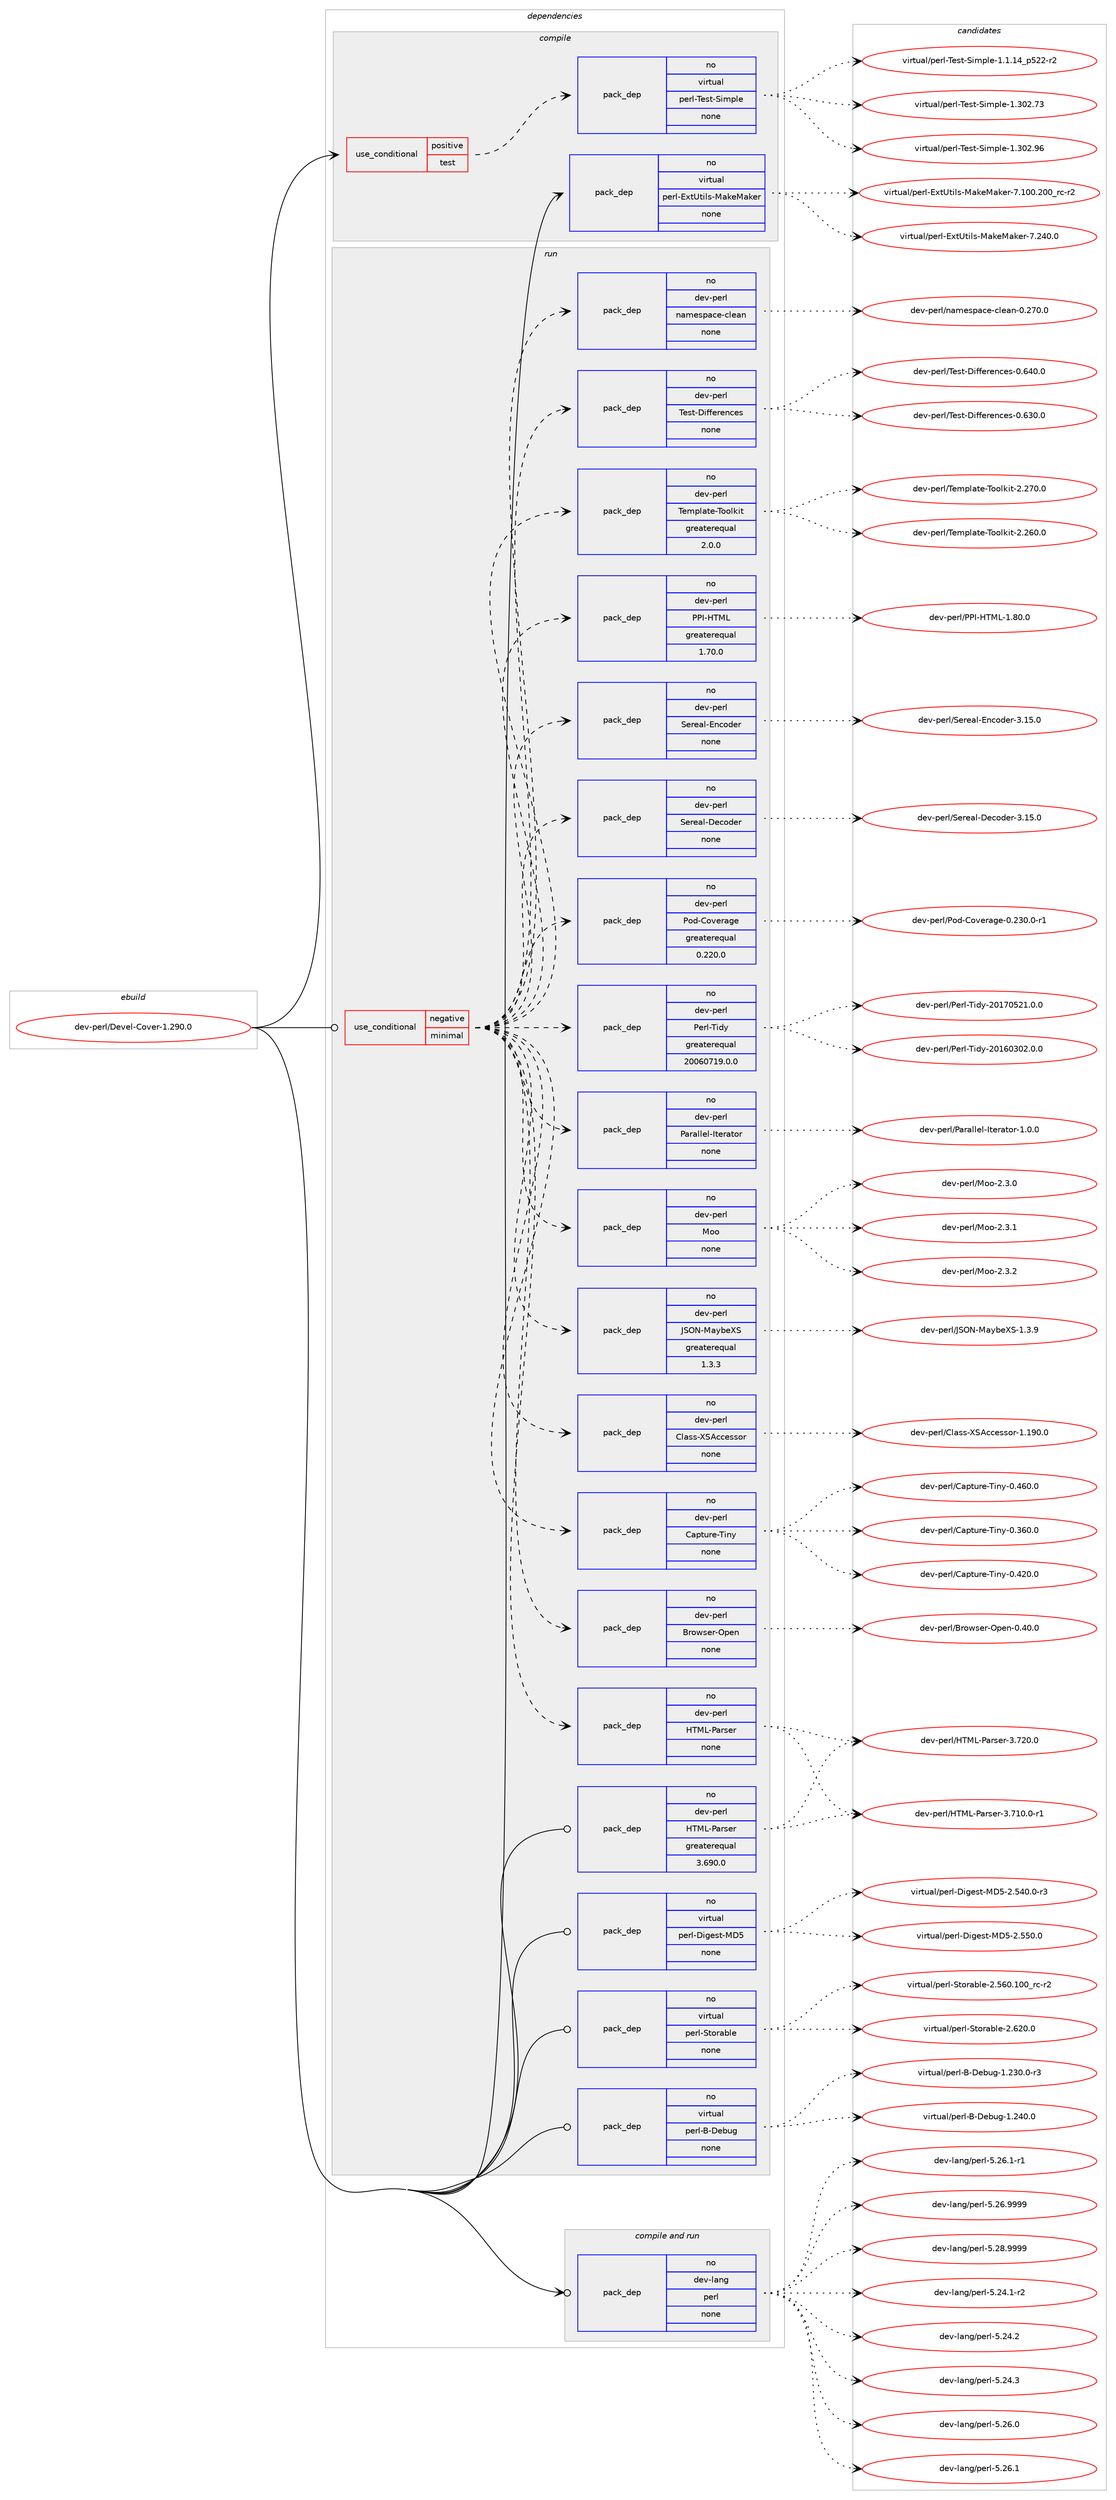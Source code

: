 digraph prolog {

# *************
# Graph options
# *************

newrank=true;
concentrate=true;
compound=true;
graph [rankdir=LR,fontname=Helvetica,fontsize=10,ranksep=1.5];#, ranksep=2.5, nodesep=0.2];
edge  [arrowhead=vee];
node  [fontname=Helvetica,fontsize=10];

# **********
# The ebuild
# **********

subgraph cluster_leftcol {
color=gray;
rank=same;
label=<<i>ebuild</i>>;
id [label="dev-perl/Devel-Cover-1.290.0", color=red, width=4, href="../dev-perl/Devel-Cover-1.290.0.svg"];
}

# ****************
# The dependencies
# ****************

subgraph cluster_midcol {
color=gray;
label=<<i>dependencies</i>>;
subgraph cluster_compile {
fillcolor="#eeeeee";
style=filled;
label=<<i>compile</i>>;
subgraph cond27078 {
dependency128640 [label=<<TABLE BORDER="0" CELLBORDER="1" CELLSPACING="0" CELLPADDING="4"><TR><TD ROWSPAN="3" CELLPADDING="10">use_conditional</TD></TR><TR><TD>positive</TD></TR><TR><TD>test</TD></TR></TABLE>>, shape=none, color=red];
subgraph pack97894 {
dependency128641 [label=<<TABLE BORDER="0" CELLBORDER="1" CELLSPACING="0" CELLPADDING="4" WIDTH="220"><TR><TD ROWSPAN="6" CELLPADDING="30">pack_dep</TD></TR><TR><TD WIDTH="110">no</TD></TR><TR><TD>virtual</TD></TR><TR><TD>perl-Test-Simple</TD></TR><TR><TD>none</TD></TR><TR><TD></TD></TR></TABLE>>, shape=none, color=blue];
}
dependency128640:e -> dependency128641:w [weight=20,style="dashed",arrowhead="vee"];
}
id:e -> dependency128640:w [weight=20,style="solid",arrowhead="vee"];
subgraph pack97895 {
dependency128642 [label=<<TABLE BORDER="0" CELLBORDER="1" CELLSPACING="0" CELLPADDING="4" WIDTH="220"><TR><TD ROWSPAN="6" CELLPADDING="30">pack_dep</TD></TR><TR><TD WIDTH="110">no</TD></TR><TR><TD>virtual</TD></TR><TR><TD>perl-ExtUtils-MakeMaker</TD></TR><TR><TD>none</TD></TR><TR><TD></TD></TR></TABLE>>, shape=none, color=blue];
}
id:e -> dependency128642:w [weight=20,style="solid",arrowhead="vee"];
}
subgraph cluster_compileandrun {
fillcolor="#eeeeee";
style=filled;
label=<<i>compile and run</i>>;
subgraph pack97896 {
dependency128643 [label=<<TABLE BORDER="0" CELLBORDER="1" CELLSPACING="0" CELLPADDING="4" WIDTH="220"><TR><TD ROWSPAN="6" CELLPADDING="30">pack_dep</TD></TR><TR><TD WIDTH="110">no</TD></TR><TR><TD>dev-lang</TD></TR><TR><TD>perl</TD></TR><TR><TD>none</TD></TR><TR><TD></TD></TR></TABLE>>, shape=none, color=blue];
}
id:e -> dependency128643:w [weight=20,style="solid",arrowhead="odotvee"];
}
subgraph cluster_run {
fillcolor="#eeeeee";
style=filled;
label=<<i>run</i>>;
subgraph cond27079 {
dependency128644 [label=<<TABLE BORDER="0" CELLBORDER="1" CELLSPACING="0" CELLPADDING="4"><TR><TD ROWSPAN="3" CELLPADDING="10">use_conditional</TD></TR><TR><TD>negative</TD></TR><TR><TD>minimal</TD></TR></TABLE>>, shape=none, color=red];
subgraph pack97897 {
dependency128645 [label=<<TABLE BORDER="0" CELLBORDER="1" CELLSPACING="0" CELLPADDING="4" WIDTH="220"><TR><TD ROWSPAN="6" CELLPADDING="30">pack_dep</TD></TR><TR><TD WIDTH="110">no</TD></TR><TR><TD>dev-perl</TD></TR><TR><TD>Browser-Open</TD></TR><TR><TD>none</TD></TR><TR><TD></TD></TR></TABLE>>, shape=none, color=blue];
}
dependency128644:e -> dependency128645:w [weight=20,style="dashed",arrowhead="vee"];
subgraph pack97898 {
dependency128646 [label=<<TABLE BORDER="0" CELLBORDER="1" CELLSPACING="0" CELLPADDING="4" WIDTH="220"><TR><TD ROWSPAN="6" CELLPADDING="30">pack_dep</TD></TR><TR><TD WIDTH="110">no</TD></TR><TR><TD>dev-perl</TD></TR><TR><TD>Capture-Tiny</TD></TR><TR><TD>none</TD></TR><TR><TD></TD></TR></TABLE>>, shape=none, color=blue];
}
dependency128644:e -> dependency128646:w [weight=20,style="dashed",arrowhead="vee"];
subgraph pack97899 {
dependency128647 [label=<<TABLE BORDER="0" CELLBORDER="1" CELLSPACING="0" CELLPADDING="4" WIDTH="220"><TR><TD ROWSPAN="6" CELLPADDING="30">pack_dep</TD></TR><TR><TD WIDTH="110">no</TD></TR><TR><TD>dev-perl</TD></TR><TR><TD>Class-XSAccessor</TD></TR><TR><TD>none</TD></TR><TR><TD></TD></TR></TABLE>>, shape=none, color=blue];
}
dependency128644:e -> dependency128647:w [weight=20,style="dashed",arrowhead="vee"];
subgraph pack97900 {
dependency128648 [label=<<TABLE BORDER="0" CELLBORDER="1" CELLSPACING="0" CELLPADDING="4" WIDTH="220"><TR><TD ROWSPAN="6" CELLPADDING="30">pack_dep</TD></TR><TR><TD WIDTH="110">no</TD></TR><TR><TD>dev-perl</TD></TR><TR><TD>HTML-Parser</TD></TR><TR><TD>none</TD></TR><TR><TD></TD></TR></TABLE>>, shape=none, color=blue];
}
dependency128644:e -> dependency128648:w [weight=20,style="dashed",arrowhead="vee"];
subgraph pack97901 {
dependency128649 [label=<<TABLE BORDER="0" CELLBORDER="1" CELLSPACING="0" CELLPADDING="4" WIDTH="220"><TR><TD ROWSPAN="6" CELLPADDING="30">pack_dep</TD></TR><TR><TD WIDTH="110">no</TD></TR><TR><TD>dev-perl</TD></TR><TR><TD>JSON-MaybeXS</TD></TR><TR><TD>greaterequal</TD></TR><TR><TD>1.3.3</TD></TR></TABLE>>, shape=none, color=blue];
}
dependency128644:e -> dependency128649:w [weight=20,style="dashed",arrowhead="vee"];
subgraph pack97902 {
dependency128650 [label=<<TABLE BORDER="0" CELLBORDER="1" CELLSPACING="0" CELLPADDING="4" WIDTH="220"><TR><TD ROWSPAN="6" CELLPADDING="30">pack_dep</TD></TR><TR><TD WIDTH="110">no</TD></TR><TR><TD>dev-perl</TD></TR><TR><TD>Moo</TD></TR><TR><TD>none</TD></TR><TR><TD></TD></TR></TABLE>>, shape=none, color=blue];
}
dependency128644:e -> dependency128650:w [weight=20,style="dashed",arrowhead="vee"];
subgraph pack97903 {
dependency128651 [label=<<TABLE BORDER="0" CELLBORDER="1" CELLSPACING="0" CELLPADDING="4" WIDTH="220"><TR><TD ROWSPAN="6" CELLPADDING="30">pack_dep</TD></TR><TR><TD WIDTH="110">no</TD></TR><TR><TD>dev-perl</TD></TR><TR><TD>Parallel-Iterator</TD></TR><TR><TD>none</TD></TR><TR><TD></TD></TR></TABLE>>, shape=none, color=blue];
}
dependency128644:e -> dependency128651:w [weight=20,style="dashed",arrowhead="vee"];
subgraph pack97904 {
dependency128652 [label=<<TABLE BORDER="0" CELLBORDER="1" CELLSPACING="0" CELLPADDING="4" WIDTH="220"><TR><TD ROWSPAN="6" CELLPADDING="30">pack_dep</TD></TR><TR><TD WIDTH="110">no</TD></TR><TR><TD>dev-perl</TD></TR><TR><TD>Perl-Tidy</TD></TR><TR><TD>greaterequal</TD></TR><TR><TD>20060719.0.0</TD></TR></TABLE>>, shape=none, color=blue];
}
dependency128644:e -> dependency128652:w [weight=20,style="dashed",arrowhead="vee"];
subgraph pack97905 {
dependency128653 [label=<<TABLE BORDER="0" CELLBORDER="1" CELLSPACING="0" CELLPADDING="4" WIDTH="220"><TR><TD ROWSPAN="6" CELLPADDING="30">pack_dep</TD></TR><TR><TD WIDTH="110">no</TD></TR><TR><TD>dev-perl</TD></TR><TR><TD>Pod-Coverage</TD></TR><TR><TD>greaterequal</TD></TR><TR><TD>0.220.0</TD></TR></TABLE>>, shape=none, color=blue];
}
dependency128644:e -> dependency128653:w [weight=20,style="dashed",arrowhead="vee"];
subgraph pack97906 {
dependency128654 [label=<<TABLE BORDER="0" CELLBORDER="1" CELLSPACING="0" CELLPADDING="4" WIDTH="220"><TR><TD ROWSPAN="6" CELLPADDING="30">pack_dep</TD></TR><TR><TD WIDTH="110">no</TD></TR><TR><TD>dev-perl</TD></TR><TR><TD>Sereal-Decoder</TD></TR><TR><TD>none</TD></TR><TR><TD></TD></TR></TABLE>>, shape=none, color=blue];
}
dependency128644:e -> dependency128654:w [weight=20,style="dashed",arrowhead="vee"];
subgraph pack97907 {
dependency128655 [label=<<TABLE BORDER="0" CELLBORDER="1" CELLSPACING="0" CELLPADDING="4" WIDTH="220"><TR><TD ROWSPAN="6" CELLPADDING="30">pack_dep</TD></TR><TR><TD WIDTH="110">no</TD></TR><TR><TD>dev-perl</TD></TR><TR><TD>Sereal-Encoder</TD></TR><TR><TD>none</TD></TR><TR><TD></TD></TR></TABLE>>, shape=none, color=blue];
}
dependency128644:e -> dependency128655:w [weight=20,style="dashed",arrowhead="vee"];
subgraph pack97908 {
dependency128656 [label=<<TABLE BORDER="0" CELLBORDER="1" CELLSPACING="0" CELLPADDING="4" WIDTH="220"><TR><TD ROWSPAN="6" CELLPADDING="30">pack_dep</TD></TR><TR><TD WIDTH="110">no</TD></TR><TR><TD>dev-perl</TD></TR><TR><TD>PPI-HTML</TD></TR><TR><TD>greaterequal</TD></TR><TR><TD>1.70.0</TD></TR></TABLE>>, shape=none, color=blue];
}
dependency128644:e -> dependency128656:w [weight=20,style="dashed",arrowhead="vee"];
subgraph pack97909 {
dependency128657 [label=<<TABLE BORDER="0" CELLBORDER="1" CELLSPACING="0" CELLPADDING="4" WIDTH="220"><TR><TD ROWSPAN="6" CELLPADDING="30">pack_dep</TD></TR><TR><TD WIDTH="110">no</TD></TR><TR><TD>dev-perl</TD></TR><TR><TD>Template-Toolkit</TD></TR><TR><TD>greaterequal</TD></TR><TR><TD>2.0.0</TD></TR></TABLE>>, shape=none, color=blue];
}
dependency128644:e -> dependency128657:w [weight=20,style="dashed",arrowhead="vee"];
subgraph pack97910 {
dependency128658 [label=<<TABLE BORDER="0" CELLBORDER="1" CELLSPACING="0" CELLPADDING="4" WIDTH="220"><TR><TD ROWSPAN="6" CELLPADDING="30">pack_dep</TD></TR><TR><TD WIDTH="110">no</TD></TR><TR><TD>dev-perl</TD></TR><TR><TD>Test-Differences</TD></TR><TR><TD>none</TD></TR><TR><TD></TD></TR></TABLE>>, shape=none, color=blue];
}
dependency128644:e -> dependency128658:w [weight=20,style="dashed",arrowhead="vee"];
subgraph pack97911 {
dependency128659 [label=<<TABLE BORDER="0" CELLBORDER="1" CELLSPACING="0" CELLPADDING="4" WIDTH="220"><TR><TD ROWSPAN="6" CELLPADDING="30">pack_dep</TD></TR><TR><TD WIDTH="110">no</TD></TR><TR><TD>dev-perl</TD></TR><TR><TD>namespace-clean</TD></TR><TR><TD>none</TD></TR><TR><TD></TD></TR></TABLE>>, shape=none, color=blue];
}
dependency128644:e -> dependency128659:w [weight=20,style="dashed",arrowhead="vee"];
}
id:e -> dependency128644:w [weight=20,style="solid",arrowhead="odot"];
subgraph pack97912 {
dependency128660 [label=<<TABLE BORDER="0" CELLBORDER="1" CELLSPACING="0" CELLPADDING="4" WIDTH="220"><TR><TD ROWSPAN="6" CELLPADDING="30">pack_dep</TD></TR><TR><TD WIDTH="110">no</TD></TR><TR><TD>dev-perl</TD></TR><TR><TD>HTML-Parser</TD></TR><TR><TD>greaterequal</TD></TR><TR><TD>3.690.0</TD></TR></TABLE>>, shape=none, color=blue];
}
id:e -> dependency128660:w [weight=20,style="solid",arrowhead="odot"];
subgraph pack97913 {
dependency128661 [label=<<TABLE BORDER="0" CELLBORDER="1" CELLSPACING="0" CELLPADDING="4" WIDTH="220"><TR><TD ROWSPAN="6" CELLPADDING="30">pack_dep</TD></TR><TR><TD WIDTH="110">no</TD></TR><TR><TD>virtual</TD></TR><TR><TD>perl-B-Debug</TD></TR><TR><TD>none</TD></TR><TR><TD></TD></TR></TABLE>>, shape=none, color=blue];
}
id:e -> dependency128661:w [weight=20,style="solid",arrowhead="odot"];
subgraph pack97914 {
dependency128662 [label=<<TABLE BORDER="0" CELLBORDER="1" CELLSPACING="0" CELLPADDING="4" WIDTH="220"><TR><TD ROWSPAN="6" CELLPADDING="30">pack_dep</TD></TR><TR><TD WIDTH="110">no</TD></TR><TR><TD>virtual</TD></TR><TR><TD>perl-Digest-MD5</TD></TR><TR><TD>none</TD></TR><TR><TD></TD></TR></TABLE>>, shape=none, color=blue];
}
id:e -> dependency128662:w [weight=20,style="solid",arrowhead="odot"];
subgraph pack97915 {
dependency128663 [label=<<TABLE BORDER="0" CELLBORDER="1" CELLSPACING="0" CELLPADDING="4" WIDTH="220"><TR><TD ROWSPAN="6" CELLPADDING="30">pack_dep</TD></TR><TR><TD WIDTH="110">no</TD></TR><TR><TD>virtual</TD></TR><TR><TD>perl-Storable</TD></TR><TR><TD>none</TD></TR><TR><TD></TD></TR></TABLE>>, shape=none, color=blue];
}
id:e -> dependency128663:w [weight=20,style="solid",arrowhead="odot"];
}
}

# **************
# The candidates
# **************

subgraph cluster_choices {
rank=same;
color=gray;
label=<<i>candidates</i>>;

subgraph choice97894 {
color=black;
nodesep=1;
choice11810511411611797108471121011141084584101115116458310510911210810145494649464952951125350504511450 [label="virtual/perl-Test-Simple-1.1.14_p522-r2", color=red, width=4,href="../virtual/perl-Test-Simple-1.1.14_p522-r2.svg"];
choice118105114116117971084711210111410845841011151164583105109112108101454946514850465551 [label="virtual/perl-Test-Simple-1.302.73", color=red, width=4,href="../virtual/perl-Test-Simple-1.302.73.svg"];
choice118105114116117971084711210111410845841011151164583105109112108101454946514850465754 [label="virtual/perl-Test-Simple-1.302.96", color=red, width=4,href="../virtual/perl-Test-Simple-1.302.96.svg"];
dependency128641:e -> choice11810511411611797108471121011141084584101115116458310510911210810145494649464952951125350504511450:w [style=dotted,weight="100"];
dependency128641:e -> choice118105114116117971084711210111410845841011151164583105109112108101454946514850465551:w [style=dotted,weight="100"];
dependency128641:e -> choice118105114116117971084711210111410845841011151164583105109112108101454946514850465754:w [style=dotted,weight="100"];
}
subgraph choice97895 {
color=black;
nodesep=1;
choice118105114116117971084711210111410845691201168511610510811545779710710177971071011144555464948484650484895114994511450 [label="virtual/perl-ExtUtils-MakeMaker-7.100.200_rc-r2", color=red, width=4,href="../virtual/perl-ExtUtils-MakeMaker-7.100.200_rc-r2.svg"];
choice118105114116117971084711210111410845691201168511610510811545779710710177971071011144555465052484648 [label="virtual/perl-ExtUtils-MakeMaker-7.240.0", color=red, width=4,href="../virtual/perl-ExtUtils-MakeMaker-7.240.0.svg"];
dependency128642:e -> choice118105114116117971084711210111410845691201168511610510811545779710710177971071011144555464948484650484895114994511450:w [style=dotted,weight="100"];
dependency128642:e -> choice118105114116117971084711210111410845691201168511610510811545779710710177971071011144555465052484648:w [style=dotted,weight="100"];
}
subgraph choice97896 {
color=black;
nodesep=1;
choice100101118451089711010347112101114108455346505246494511450 [label="dev-lang/perl-5.24.1-r2", color=red, width=4,href="../dev-lang/perl-5.24.1-r2.svg"];
choice10010111845108971101034711210111410845534650524650 [label="dev-lang/perl-5.24.2", color=red, width=4,href="../dev-lang/perl-5.24.2.svg"];
choice10010111845108971101034711210111410845534650524651 [label="dev-lang/perl-5.24.3", color=red, width=4,href="../dev-lang/perl-5.24.3.svg"];
choice10010111845108971101034711210111410845534650544648 [label="dev-lang/perl-5.26.0", color=red, width=4,href="../dev-lang/perl-5.26.0.svg"];
choice10010111845108971101034711210111410845534650544649 [label="dev-lang/perl-5.26.1", color=red, width=4,href="../dev-lang/perl-5.26.1.svg"];
choice100101118451089711010347112101114108455346505446494511449 [label="dev-lang/perl-5.26.1-r1", color=red, width=4,href="../dev-lang/perl-5.26.1-r1.svg"];
choice10010111845108971101034711210111410845534650544657575757 [label="dev-lang/perl-5.26.9999", color=red, width=4,href="../dev-lang/perl-5.26.9999.svg"];
choice10010111845108971101034711210111410845534650564657575757 [label="dev-lang/perl-5.28.9999", color=red, width=4,href="../dev-lang/perl-5.28.9999.svg"];
dependency128643:e -> choice100101118451089711010347112101114108455346505246494511450:w [style=dotted,weight="100"];
dependency128643:e -> choice10010111845108971101034711210111410845534650524650:w [style=dotted,weight="100"];
dependency128643:e -> choice10010111845108971101034711210111410845534650524651:w [style=dotted,weight="100"];
dependency128643:e -> choice10010111845108971101034711210111410845534650544648:w [style=dotted,weight="100"];
dependency128643:e -> choice10010111845108971101034711210111410845534650544649:w [style=dotted,weight="100"];
dependency128643:e -> choice100101118451089711010347112101114108455346505446494511449:w [style=dotted,weight="100"];
dependency128643:e -> choice10010111845108971101034711210111410845534650544657575757:w [style=dotted,weight="100"];
dependency128643:e -> choice10010111845108971101034711210111410845534650564657575757:w [style=dotted,weight="100"];
}
subgraph choice97897 {
color=black;
nodesep=1;
choice100101118451121011141084766114111119115101114457911210111045484652484648 [label="dev-perl/Browser-Open-0.40.0", color=red, width=4,href="../dev-perl/Browser-Open-0.40.0.svg"];
dependency128645:e -> choice100101118451121011141084766114111119115101114457911210111045484652484648:w [style=dotted,weight="100"];
}
subgraph choice97898 {
color=black;
nodesep=1;
choice1001011184511210111410847679711211611711410145841051101214548465154484648 [label="dev-perl/Capture-Tiny-0.360.0", color=red, width=4,href="../dev-perl/Capture-Tiny-0.360.0.svg"];
choice1001011184511210111410847679711211611711410145841051101214548465250484648 [label="dev-perl/Capture-Tiny-0.420.0", color=red, width=4,href="../dev-perl/Capture-Tiny-0.420.0.svg"];
choice1001011184511210111410847679711211611711410145841051101214548465254484648 [label="dev-perl/Capture-Tiny-0.460.0", color=red, width=4,href="../dev-perl/Capture-Tiny-0.460.0.svg"];
dependency128646:e -> choice1001011184511210111410847679711211611711410145841051101214548465154484648:w [style=dotted,weight="100"];
dependency128646:e -> choice1001011184511210111410847679711211611711410145841051101214548465250484648:w [style=dotted,weight="100"];
dependency128646:e -> choice1001011184511210111410847679711211611711410145841051101214548465254484648:w [style=dotted,weight="100"];
}
subgraph choice97899 {
color=black;
nodesep=1;
choice100101118451121011141084767108971151154588836599991011151151111144549464957484648 [label="dev-perl/Class-XSAccessor-1.190.0", color=red, width=4,href="../dev-perl/Class-XSAccessor-1.190.0.svg"];
dependency128647:e -> choice100101118451121011141084767108971151154588836599991011151151111144549464957484648:w [style=dotted,weight="100"];
}
subgraph choice97900 {
color=black;
nodesep=1;
choice10010111845112101114108477284777645809711411510111445514655494846484511449 [label="dev-perl/HTML-Parser-3.710.0-r1", color=red, width=4,href="../dev-perl/HTML-Parser-3.710.0-r1.svg"];
choice1001011184511210111410847728477764580971141151011144551465550484648 [label="dev-perl/HTML-Parser-3.720.0", color=red, width=4,href="../dev-perl/HTML-Parser-3.720.0.svg"];
dependency128648:e -> choice10010111845112101114108477284777645809711411510111445514655494846484511449:w [style=dotted,weight="100"];
dependency128648:e -> choice1001011184511210111410847728477764580971141151011144551465550484648:w [style=dotted,weight="100"];
}
subgraph choice97901 {
color=black;
nodesep=1;
choice100101118451121011141084774837978457797121981018883454946514657 [label="dev-perl/JSON-MaybeXS-1.3.9", color=red, width=4,href="../dev-perl/JSON-MaybeXS-1.3.9.svg"];
dependency128649:e -> choice100101118451121011141084774837978457797121981018883454946514657:w [style=dotted,weight="100"];
}
subgraph choice97902 {
color=black;
nodesep=1;
choice100101118451121011141084777111111455046514648 [label="dev-perl/Moo-2.3.0", color=red, width=4,href="../dev-perl/Moo-2.3.0.svg"];
choice100101118451121011141084777111111455046514649 [label="dev-perl/Moo-2.3.1", color=red, width=4,href="../dev-perl/Moo-2.3.1.svg"];
choice100101118451121011141084777111111455046514650 [label="dev-perl/Moo-2.3.2", color=red, width=4,href="../dev-perl/Moo-2.3.2.svg"];
dependency128650:e -> choice100101118451121011141084777111111455046514648:w [style=dotted,weight="100"];
dependency128650:e -> choice100101118451121011141084777111111455046514649:w [style=dotted,weight="100"];
dependency128650:e -> choice100101118451121011141084777111111455046514650:w [style=dotted,weight="100"];
}
subgraph choice97903 {
color=black;
nodesep=1;
choice1001011184511210111410847809711497108108101108457311610111497116111114454946484648 [label="dev-perl/Parallel-Iterator-1.0.0", color=red, width=4,href="../dev-perl/Parallel-Iterator-1.0.0.svg"];
dependency128651:e -> choice1001011184511210111410847809711497108108101108457311610111497116111114454946484648:w [style=dotted,weight="100"];
}
subgraph choice97904 {
color=black;
nodesep=1;
choice100101118451121011141084780101114108458410510012145504849544851485046484648 [label="dev-perl/Perl-Tidy-20160302.0.0", color=red, width=4,href="../dev-perl/Perl-Tidy-20160302.0.0.svg"];
choice100101118451121011141084780101114108458410510012145504849554853504946484648 [label="dev-perl/Perl-Tidy-20170521.0.0", color=red, width=4,href="../dev-perl/Perl-Tidy-20170521.0.0.svg"];
dependency128652:e -> choice100101118451121011141084780101114108458410510012145504849544851485046484648:w [style=dotted,weight="100"];
dependency128652:e -> choice100101118451121011141084780101114108458410510012145504849554853504946484648:w [style=dotted,weight="100"];
}
subgraph choice97905 {
color=black;
nodesep=1;
choice10010111845112101114108478011110045671111181011149710310145484650514846484511449 [label="dev-perl/Pod-Coverage-0.230.0-r1", color=red, width=4,href="../dev-perl/Pod-Coverage-0.230.0-r1.svg"];
dependency128653:e -> choice10010111845112101114108478011110045671111181011149710310145484650514846484511449:w [style=dotted,weight="100"];
}
subgraph choice97906 {
color=black;
nodesep=1;
choice1001011184511210111410847831011141019710845681019911110010111445514649534648 [label="dev-perl/Sereal-Decoder-3.15.0", color=red, width=4,href="../dev-perl/Sereal-Decoder-3.15.0.svg"];
dependency128654:e -> choice1001011184511210111410847831011141019710845681019911110010111445514649534648:w [style=dotted,weight="100"];
}
subgraph choice97907 {
color=black;
nodesep=1;
choice1001011184511210111410847831011141019710845691109911110010111445514649534648 [label="dev-perl/Sereal-Encoder-3.15.0", color=red, width=4,href="../dev-perl/Sereal-Encoder-3.15.0.svg"];
dependency128655:e -> choice1001011184511210111410847831011141019710845691109911110010111445514649534648:w [style=dotted,weight="100"];
}
subgraph choice97908 {
color=black;
nodesep=1;
choice1001011184511210111410847808073457284777645494656484648 [label="dev-perl/PPI-HTML-1.80.0", color=red, width=4,href="../dev-perl/PPI-HTML-1.80.0.svg"];
dependency128656:e -> choice1001011184511210111410847808073457284777645494656484648:w [style=dotted,weight="100"];
}
subgraph choice97909 {
color=black;
nodesep=1;
choice1001011184511210111410847841011091121089711610145841111111081071051164550465054484648 [label="dev-perl/Template-Toolkit-2.260.0", color=red, width=4,href="../dev-perl/Template-Toolkit-2.260.0.svg"];
choice1001011184511210111410847841011091121089711610145841111111081071051164550465055484648 [label="dev-perl/Template-Toolkit-2.270.0", color=red, width=4,href="../dev-perl/Template-Toolkit-2.270.0.svg"];
dependency128657:e -> choice1001011184511210111410847841011091121089711610145841111111081071051164550465054484648:w [style=dotted,weight="100"];
dependency128657:e -> choice1001011184511210111410847841011091121089711610145841111111081071051164550465055484648:w [style=dotted,weight="100"];
}
subgraph choice97910 {
color=black;
nodesep=1;
choice1001011184511210111410847841011151164568105102102101114101110991011154548465451484648 [label="dev-perl/Test-Differences-0.630.0", color=red, width=4,href="../dev-perl/Test-Differences-0.630.0.svg"];
choice1001011184511210111410847841011151164568105102102101114101110991011154548465452484648 [label="dev-perl/Test-Differences-0.640.0", color=red, width=4,href="../dev-perl/Test-Differences-0.640.0.svg"];
dependency128658:e -> choice1001011184511210111410847841011151164568105102102101114101110991011154548465451484648:w [style=dotted,weight="100"];
dependency128658:e -> choice1001011184511210111410847841011151164568105102102101114101110991011154548465452484648:w [style=dotted,weight="100"];
}
subgraph choice97911 {
color=black;
nodesep=1;
choice10010111845112101114108471109710910111511297991014599108101971104548465055484648 [label="dev-perl/namespace-clean-0.270.0", color=red, width=4,href="../dev-perl/namespace-clean-0.270.0.svg"];
dependency128659:e -> choice10010111845112101114108471109710910111511297991014599108101971104548465055484648:w [style=dotted,weight="100"];
}
subgraph choice97912 {
color=black;
nodesep=1;
choice10010111845112101114108477284777645809711411510111445514655494846484511449 [label="dev-perl/HTML-Parser-3.710.0-r1", color=red, width=4,href="../dev-perl/HTML-Parser-3.710.0-r1.svg"];
choice1001011184511210111410847728477764580971141151011144551465550484648 [label="dev-perl/HTML-Parser-3.720.0", color=red, width=4,href="../dev-perl/HTML-Parser-3.720.0.svg"];
dependency128660:e -> choice10010111845112101114108477284777645809711411510111445514655494846484511449:w [style=dotted,weight="100"];
dependency128660:e -> choice1001011184511210111410847728477764580971141151011144551465550484648:w [style=dotted,weight="100"];
}
subgraph choice97913 {
color=black;
nodesep=1;
choice1181051141161179710847112101114108456645681019811710345494650514846484511451 [label="virtual/perl-B-Debug-1.230.0-r3", color=red, width=4,href="../virtual/perl-B-Debug-1.230.0-r3.svg"];
choice118105114116117971084711210111410845664568101981171034549465052484648 [label="virtual/perl-B-Debug-1.240.0", color=red, width=4,href="../virtual/perl-B-Debug-1.240.0.svg"];
dependency128661:e -> choice1181051141161179710847112101114108456645681019811710345494650514846484511451:w [style=dotted,weight="100"];
dependency128661:e -> choice118105114116117971084711210111410845664568101981171034549465052484648:w [style=dotted,weight="100"];
}
subgraph choice97914 {
color=black;
nodesep=1;
choice118105114116117971084711210111410845681051031011151164577685345504653524846484511451 [label="virtual/perl-Digest-MD5-2.540.0-r3", color=red, width=4,href="../virtual/perl-Digest-MD5-2.540.0-r3.svg"];
choice11810511411611797108471121011141084568105103101115116457768534550465353484648 [label="virtual/perl-Digest-MD5-2.550.0", color=red, width=4,href="../virtual/perl-Digest-MD5-2.550.0.svg"];
dependency128662:e -> choice118105114116117971084711210111410845681051031011151164577685345504653524846484511451:w [style=dotted,weight="100"];
dependency128662:e -> choice11810511411611797108471121011141084568105103101115116457768534550465353484648:w [style=dotted,weight="100"];
}
subgraph choice97915 {
color=black;
nodesep=1;
choice1181051141161179710847112101114108458311611111497981081014550465354484649484895114994511450 [label="virtual/perl-Storable-2.560.100_rc-r2", color=red, width=4,href="../virtual/perl-Storable-2.560.100_rc-r2.svg"];
choice1181051141161179710847112101114108458311611111497981081014550465450484648 [label="virtual/perl-Storable-2.620.0", color=red, width=4,href="../virtual/perl-Storable-2.620.0.svg"];
dependency128663:e -> choice1181051141161179710847112101114108458311611111497981081014550465354484649484895114994511450:w [style=dotted,weight="100"];
dependency128663:e -> choice1181051141161179710847112101114108458311611111497981081014550465450484648:w [style=dotted,weight="100"];
}
}

}
